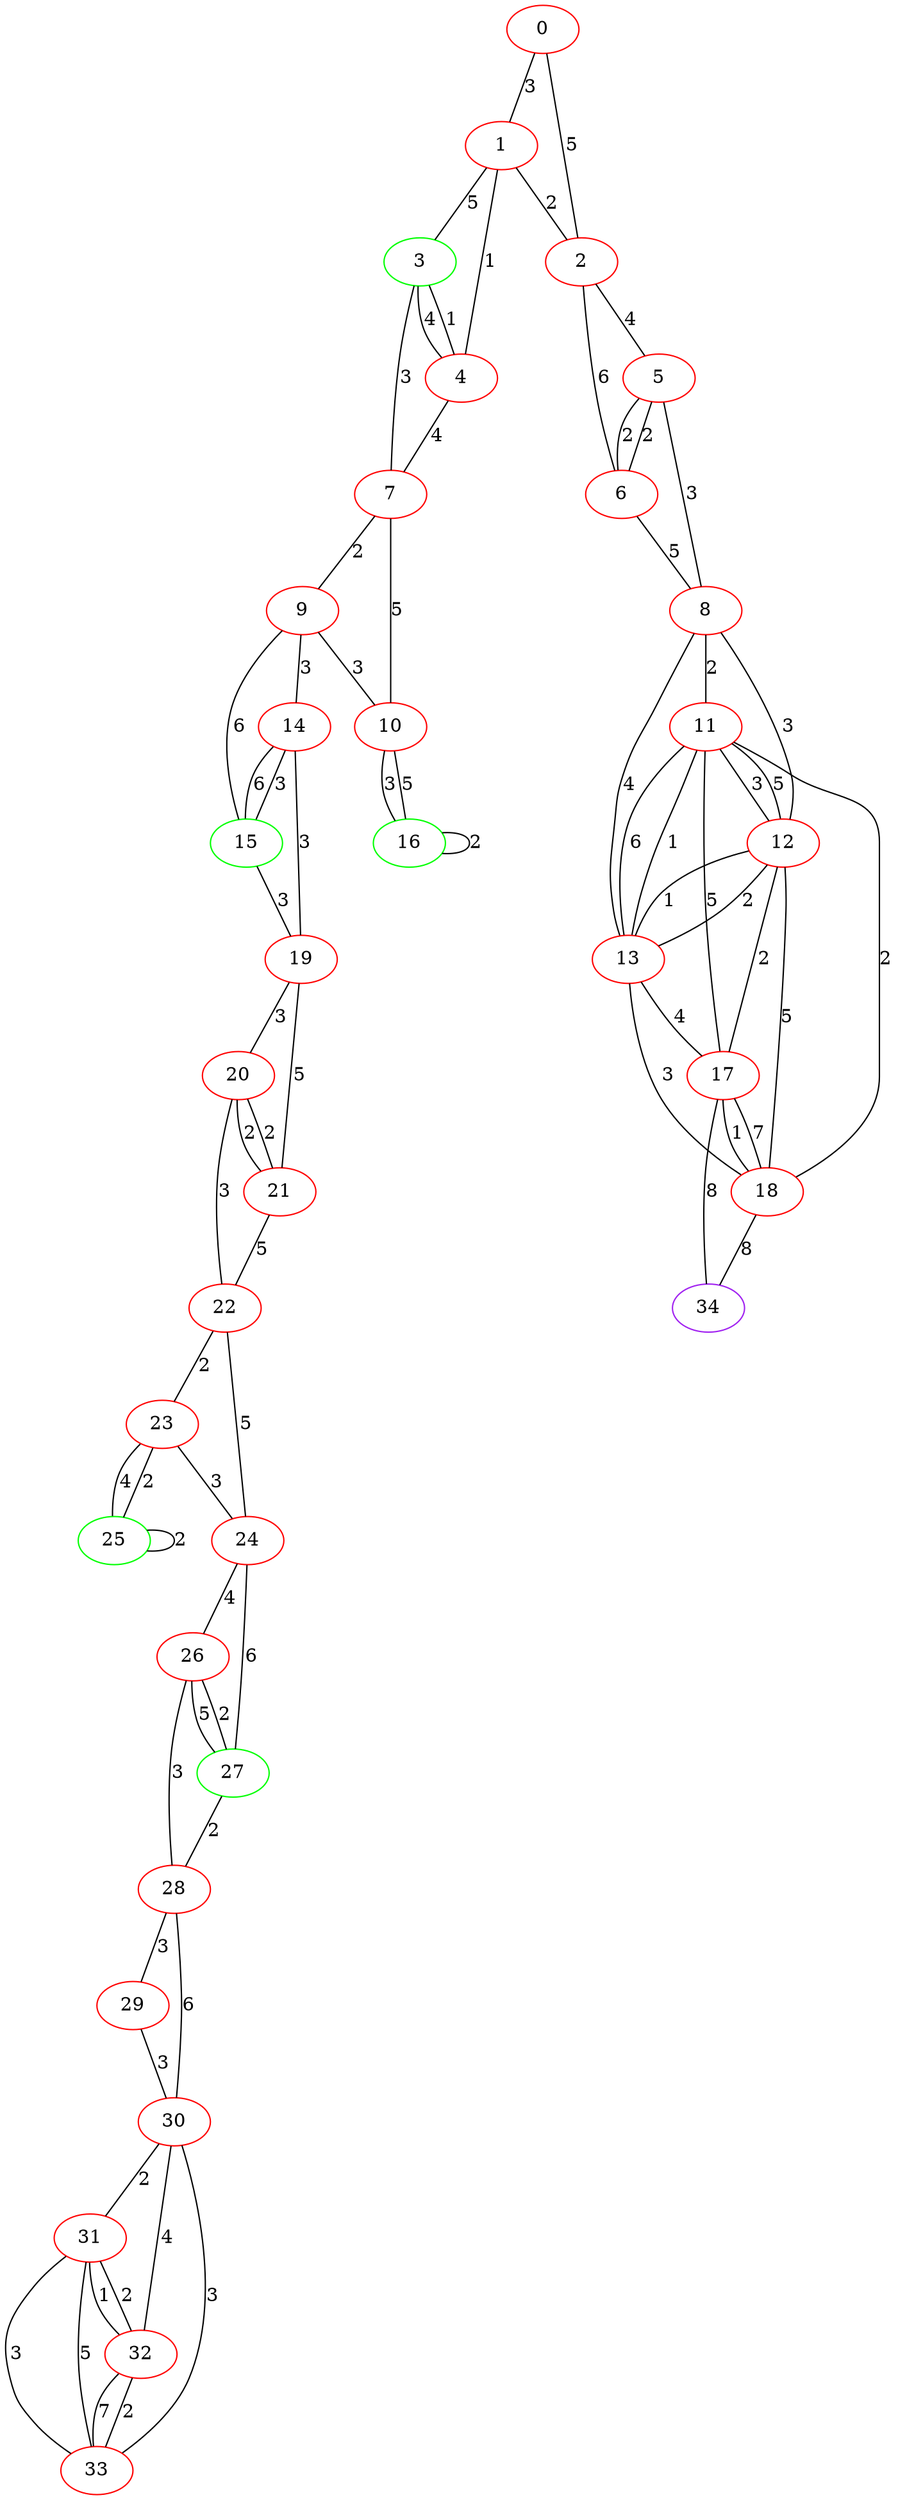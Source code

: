 graph "" {
0 [color=red, weight=1];
1 [color=red, weight=1];
2 [color=red, weight=1];
3 [color=green, weight=2];
4 [color=red, weight=1];
5 [color=red, weight=1];
6 [color=red, weight=1];
7 [color=red, weight=1];
8 [color=red, weight=1];
9 [color=red, weight=1];
10 [color=red, weight=1];
11 [color=red, weight=1];
12 [color=red, weight=1];
13 [color=red, weight=1];
14 [color=red, weight=1];
15 [color=green, weight=2];
16 [color=green, weight=2];
17 [color=red, weight=1];
18 [color=red, weight=1];
19 [color=red, weight=1];
20 [color=red, weight=1];
21 [color=red, weight=1];
22 [color=red, weight=1];
23 [color=red, weight=1];
24 [color=red, weight=1];
25 [color=green, weight=2];
26 [color=red, weight=1];
27 [color=green, weight=2];
28 [color=red, weight=1];
29 [color=red, weight=1];
30 [color=red, weight=1];
31 [color=red, weight=1];
32 [color=red, weight=1];
33 [color=red, weight=1];
34 [color=purple, weight=4];
0 -- 1  [key=0, label=3];
0 -- 2  [key=0, label=5];
1 -- 2  [key=0, label=2];
1 -- 3  [key=0, label=5];
1 -- 4  [key=0, label=1];
2 -- 5  [key=0, label=4];
2 -- 6  [key=0, label=6];
3 -- 4  [key=0, label=1];
3 -- 4  [key=1, label=4];
3 -- 7  [key=0, label=3];
4 -- 7  [key=0, label=4];
5 -- 8  [key=0, label=3];
5 -- 6  [key=0, label=2];
5 -- 6  [key=1, label=2];
6 -- 8  [key=0, label=5];
7 -- 9  [key=0, label=2];
7 -- 10  [key=0, label=5];
8 -- 11  [key=0, label=2];
8 -- 12  [key=0, label=3];
8 -- 13  [key=0, label=4];
9 -- 10  [key=0, label=3];
9 -- 15  [key=0, label=6];
9 -- 14  [key=0, label=3];
10 -- 16  [key=0, label=3];
10 -- 16  [key=1, label=5];
11 -- 17  [key=0, label=5];
11 -- 18  [key=0, label=2];
11 -- 12  [key=0, label=3];
11 -- 12  [key=1, label=5];
11 -- 13  [key=0, label=1];
11 -- 13  [key=1, label=6];
12 -- 17  [key=0, label=2];
12 -- 18  [key=0, label=5];
12 -- 13  [key=0, label=2];
12 -- 13  [key=1, label=1];
13 -- 17  [key=0, label=4];
13 -- 18  [key=0, label=3];
14 -- 19  [key=0, label=3];
14 -- 15  [key=0, label=6];
14 -- 15  [key=1, label=3];
15 -- 19  [key=0, label=3];
16 -- 16  [key=0, label=2];
17 -- 34  [key=0, label=8];
17 -- 18  [key=0, label=7];
17 -- 18  [key=1, label=1];
18 -- 34  [key=0, label=8];
19 -- 20  [key=0, label=3];
19 -- 21  [key=0, label=5];
20 -- 21  [key=0, label=2];
20 -- 21  [key=1, label=2];
20 -- 22  [key=0, label=3];
21 -- 22  [key=0, label=5];
22 -- 24  [key=0, label=5];
22 -- 23  [key=0, label=2];
23 -- 24  [key=0, label=3];
23 -- 25  [key=0, label=4];
23 -- 25  [key=1, label=2];
24 -- 26  [key=0, label=4];
24 -- 27  [key=0, label=6];
25 -- 25  [key=0, label=2];
26 -- 27  [key=0, label=5];
26 -- 27  [key=1, label=2];
26 -- 28  [key=0, label=3];
27 -- 28  [key=0, label=2];
28 -- 29  [key=0, label=3];
28 -- 30  [key=0, label=6];
29 -- 30  [key=0, label=3];
30 -- 32  [key=0, label=4];
30 -- 33  [key=0, label=3];
30 -- 31  [key=0, label=2];
31 -- 32  [key=0, label=1];
31 -- 32  [key=1, label=2];
31 -- 33  [key=0, label=3];
31 -- 33  [key=1, label=5];
32 -- 33  [key=0, label=2];
32 -- 33  [key=1, label=7];
}
